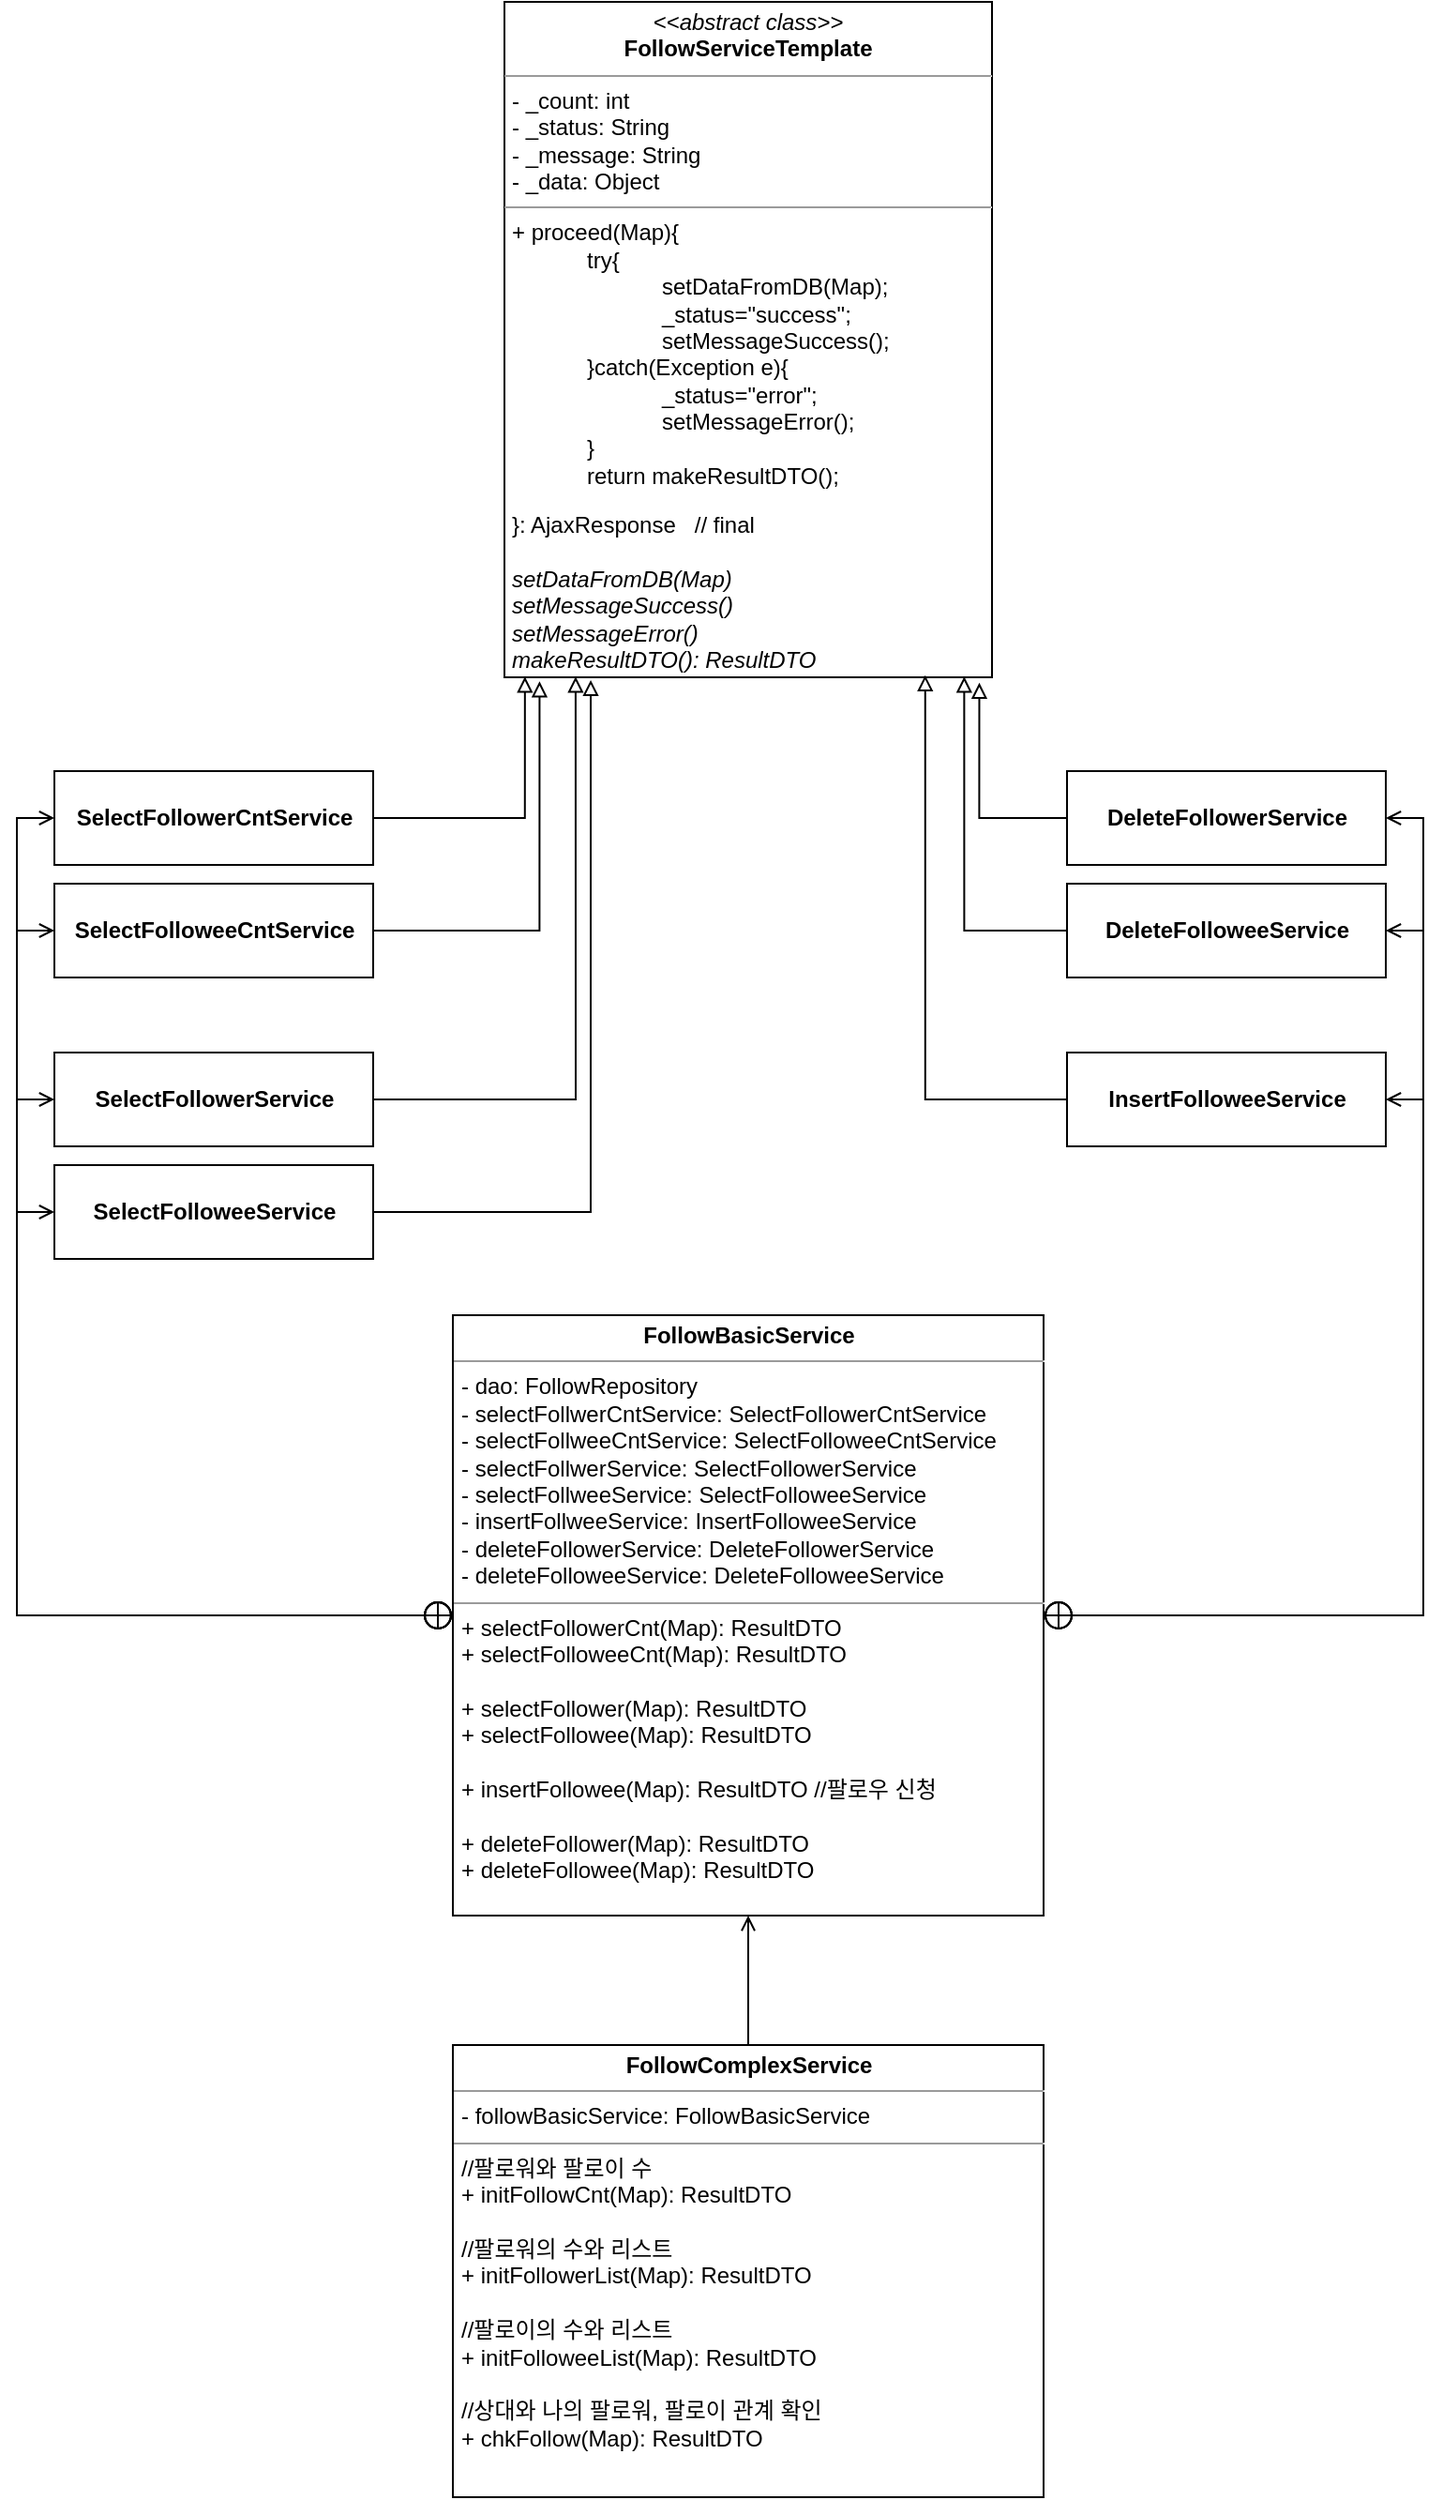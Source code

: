 <mxfile version="14.1.9" type="device"><diagram id="tgE_-90g9cEcJxLeU5Yq" name="Page-1"><mxGraphModel dx="1038" dy="548" grid="1" gridSize="10" guides="1" tooltips="1" connect="1" arrows="1" fold="1" page="1" pageScale="1" pageWidth="827" pageHeight="1169" math="0" shadow="0"><root><mxCell id="0"/><mxCell id="1" parent="0"/><mxCell id="LUC4gIejQZgFR1IMOeJY-1" value="&lt;p style=&quot;margin: 0px ; margin-top: 4px ; text-align: center&quot;&gt;&lt;i&gt;&amp;lt;&amp;lt;abstract class&amp;gt;&amp;gt;&lt;/i&gt;&lt;br&gt;&lt;b&gt;FollowServiceTemplate&lt;/b&gt;&lt;/p&gt;&lt;hr size=&quot;1&quot;&gt;&lt;p style=&quot;margin: 0px ; margin-left: 4px&quot;&gt;- _count: int&lt;br&gt;&lt;/p&gt;&lt;p style=&quot;margin: 0px ; margin-left: 4px&quot;&gt;- _status: String&lt;/p&gt;&lt;p style=&quot;margin: 0px ; margin-left: 4px&quot;&gt;- _message: String&lt;/p&gt;&lt;p style=&quot;margin: 0px ; margin-left: 4px&quot;&gt;- _data: Object&lt;/p&gt;&lt;hr size=&quot;1&quot;&gt;&lt;p style=&quot;margin: 0px ; margin-left: 4px&quot;&gt;+ proceed(Map){&lt;/p&gt;&lt;p style=&quot;margin: 0px ; margin-left: 4px&quot;&gt;&lt;/p&gt;&lt;blockquote style=&quot;margin: 0 0 0 40px ; border: none ; padding: 0px&quot;&gt;&lt;p style=&quot;margin: 0px ; margin-left: 4px&quot;&gt;try{&lt;/p&gt;&lt;/blockquote&gt;&lt;blockquote style=&quot;margin: 0 0 0 40px ; border: none ; padding: 0px&quot;&gt;&lt;blockquote style=&quot;margin: 0 0 0 40px ; border: none ; padding: 0px&quot;&gt;&lt;p style=&quot;margin: 0px ; margin-left: 4px&quot;&gt;setDataFromDB(Map);&lt;/p&gt;&lt;p style=&quot;margin: 0px ; margin-left: 4px&quot;&gt;_status=&quot;success&quot;;&lt;/p&gt;&lt;p style=&quot;margin: 0px ; margin-left: 4px&quot;&gt;setMessageSuccess();&lt;/p&gt;&lt;/blockquote&gt;&lt;/blockquote&gt;&lt;blockquote style=&quot;margin: 0 0 0 40px ; border: none ; padding: 0px&quot;&gt;&lt;p style=&quot;margin: 0px ; margin-left: 4px&quot;&gt;}catch(Exception e){&lt;/p&gt;&lt;/blockquote&gt;&lt;blockquote style=&quot;margin: 0 0 0 40px ; border: none ; padding: 0px&quot;&gt;&lt;blockquote style=&quot;margin: 0 0 0 40px ; border: none ; padding: 0px&quot;&gt;&lt;p style=&quot;margin: 0px ; margin-left: 4px&quot;&gt;_status=&quot;error&quot;;&lt;/p&gt;&lt;p style=&quot;margin: 0px ; margin-left: 4px&quot;&gt;setMessageError();&lt;/p&gt;&lt;/blockquote&gt;&lt;/blockquote&gt;&lt;blockquote style=&quot;margin: 0 0 0 40px ; border: none ; padding: 0px&quot;&gt;&lt;p style=&quot;margin: 0px ; margin-left: 4px&quot;&gt;}&lt;/p&gt;&lt;p style=&quot;margin: 0px ; margin-left: 4px&quot;&gt;return makeResultDTO();&lt;/p&gt;&lt;/blockquote&gt;&lt;p&gt;&lt;/p&gt;&lt;p style=&quot;margin: 0px ; margin-left: 4px&quot;&gt;}: AjaxResponse&amp;nbsp; &amp;nbsp;// final&lt;/p&gt;&lt;p style=&quot;margin: 0px ; margin-left: 4px&quot;&gt;&lt;br&gt;&lt;i&gt;setDataFromDB(Map)&lt;/i&gt;&lt;/p&gt;&lt;p style=&quot;margin: 0px ; margin-left: 4px&quot;&gt;&lt;i&gt;setMessageSuccess()&lt;/i&gt;&lt;/p&gt;&lt;p style=&quot;margin: 0px ; margin-left: 4px&quot;&gt;&lt;i&gt;setMessageError()&lt;/i&gt;&lt;/p&gt;&lt;p style=&quot;margin: 0px ; margin-left: 4px&quot;&gt;&lt;i&gt;makeResultDTO(): ResultDTO&lt;/i&gt;&lt;/p&gt;" style="verticalAlign=top;align=left;overflow=fill;fontSize=12;fontFamily=Helvetica;html=1;" vertex="1" parent="1"><mxGeometry x="280" y="80" width="260" height="360" as="geometry"/></mxCell><mxCell id="LUC4gIejQZgFR1IMOeJY-8" style="edgeStyle=orthogonalEdgeStyle;rounded=0;orthogonalLoop=1;jettySize=auto;html=1;endArrow=block;endFill=0;entryX=0.042;entryY=0.999;entryDx=0;entryDy=0;entryPerimeter=0;" edge="1" parent="1" source="LUC4gIejQZgFR1IMOeJY-5" target="LUC4gIejQZgFR1IMOeJY-1"><mxGeometry relative="1" as="geometry"><mxPoint x="290" y="480" as="targetPoint"/></mxGeometry></mxCell><mxCell id="LUC4gIejQZgFR1IMOeJY-5" value="&lt;b&gt;SelectFollowerCntService&lt;/b&gt;" style="html=1;" vertex="1" parent="1"><mxGeometry x="40" y="490" width="170" height="50" as="geometry"/></mxCell><mxCell id="LUC4gIejQZgFR1IMOeJY-9" style="edgeStyle=orthogonalEdgeStyle;rounded=0;orthogonalLoop=1;jettySize=auto;html=1;exitX=1;exitY=0.5;exitDx=0;exitDy=0;endArrow=block;endFill=0;entryX=0.072;entryY=1.006;entryDx=0;entryDy=0;entryPerimeter=0;" edge="1" parent="1" source="LUC4gIejQZgFR1IMOeJY-6" target="LUC4gIejQZgFR1IMOeJY-1"><mxGeometry relative="1" as="geometry"><mxPoint x="320" y="540" as="targetPoint"/></mxGeometry></mxCell><mxCell id="LUC4gIejQZgFR1IMOeJY-6" value="&lt;b&gt;SelectFolloweeCntService&lt;/b&gt;" style="html=1;" vertex="1" parent="1"><mxGeometry x="40" y="550" width="170" height="50" as="geometry"/></mxCell><mxCell id="LUC4gIejQZgFR1IMOeJY-10" style="edgeStyle=orthogonalEdgeStyle;rounded=0;orthogonalLoop=1;jettySize=auto;html=1;endArrow=block;endFill=0;entryX=0.146;entryY=0.999;entryDx=0;entryDy=0;entryPerimeter=0;" edge="1" parent="1" source="LUC4gIejQZgFR1IMOeJY-7" target="LUC4gIejQZgFR1IMOeJY-1"><mxGeometry relative="1" as="geometry"><mxPoint x="360" y="450" as="targetPoint"/></mxGeometry></mxCell><mxCell id="LUC4gIejQZgFR1IMOeJY-7" value="&lt;b&gt;SelectFollowerService&lt;/b&gt;" style="html=1;" vertex="1" parent="1"><mxGeometry x="40" y="640" width="170" height="50" as="geometry"/></mxCell><mxCell id="LUC4gIejQZgFR1IMOeJY-12" style="edgeStyle=orthogonalEdgeStyle;rounded=0;orthogonalLoop=1;jettySize=auto;html=1;entryX=0.177;entryY=1.004;entryDx=0;entryDy=0;entryPerimeter=0;endArrow=block;endFill=0;" edge="1" parent="1" source="LUC4gIejQZgFR1IMOeJY-11" target="LUC4gIejQZgFR1IMOeJY-1"><mxGeometry relative="1" as="geometry"/></mxCell><mxCell id="LUC4gIejQZgFR1IMOeJY-11" value="&lt;b&gt;SelectFolloweeService&lt;/b&gt;" style="html=1;" vertex="1" parent="1"><mxGeometry x="40" y="700" width="170" height="50" as="geometry"/></mxCell><mxCell id="LUC4gIejQZgFR1IMOeJY-20" style="edgeStyle=orthogonalEdgeStyle;rounded=0;orthogonalLoop=1;jettySize=auto;html=1;entryX=0.863;entryY=0.997;entryDx=0;entryDy=0;entryPerimeter=0;endArrow=block;endFill=0;" edge="1" parent="1" source="LUC4gIejQZgFR1IMOeJY-14" target="LUC4gIejQZgFR1IMOeJY-1"><mxGeometry relative="1" as="geometry"/></mxCell><mxCell id="LUC4gIejQZgFR1IMOeJY-14" value="&lt;b&gt;InsertFolloweeService&lt;/b&gt;" style="html=1;" vertex="1" parent="1"><mxGeometry x="580" y="640" width="170" height="50" as="geometry"/></mxCell><mxCell id="LUC4gIejQZgFR1IMOeJY-18" style="edgeStyle=orthogonalEdgeStyle;rounded=0;orthogonalLoop=1;jettySize=auto;html=1;exitX=0;exitY=0.5;exitDx=0;exitDy=0;entryX=0.974;entryY=1.008;entryDx=0;entryDy=0;entryPerimeter=0;endArrow=block;endFill=0;" edge="1" parent="1" source="LUC4gIejQZgFR1IMOeJY-16" target="LUC4gIejQZgFR1IMOeJY-1"><mxGeometry relative="1" as="geometry"/></mxCell><mxCell id="LUC4gIejQZgFR1IMOeJY-16" value="&lt;b&gt;DeleteFollowerService&lt;/b&gt;" style="html=1;" vertex="1" parent="1"><mxGeometry x="580" y="490" width="170" height="50" as="geometry"/></mxCell><mxCell id="LUC4gIejQZgFR1IMOeJY-19" style="edgeStyle=orthogonalEdgeStyle;rounded=0;orthogonalLoop=1;jettySize=auto;html=1;exitX=0;exitY=0.5;exitDx=0;exitDy=0;entryX=0.943;entryY=0.999;entryDx=0;entryDy=0;entryPerimeter=0;endArrow=block;endFill=0;" edge="1" parent="1" source="LUC4gIejQZgFR1IMOeJY-17" target="LUC4gIejQZgFR1IMOeJY-1"><mxGeometry relative="1" as="geometry"/></mxCell><mxCell id="LUC4gIejQZgFR1IMOeJY-17" value="&lt;b&gt;DeleteFolloweeService&lt;/b&gt;" style="html=1;" vertex="1" parent="1"><mxGeometry x="580" y="550" width="170" height="50" as="geometry"/></mxCell><mxCell id="LUC4gIejQZgFR1IMOeJY-26" style="edgeStyle=orthogonalEdgeStyle;rounded=0;orthogonalLoop=1;jettySize=auto;html=1;startArrow=circlePlus;startFill=0;endArrow=open;endFill=0;entryX=1;entryY=0.5;entryDx=0;entryDy=0;" edge="1" parent="1" source="LUC4gIejQZgFR1IMOeJY-21" target="LUC4gIejQZgFR1IMOeJY-14"><mxGeometry relative="1" as="geometry"><mxPoint x="700" y="750" as="targetPoint"/></mxGeometry></mxCell><mxCell id="LUC4gIejQZgFR1IMOeJY-28" style="edgeStyle=orthogonalEdgeStyle;rounded=0;orthogonalLoop=1;jettySize=auto;html=1;entryX=0;entryY=0.5;entryDx=0;entryDy=0;startArrow=circlePlus;startFill=0;endArrow=open;endFill=0;" edge="1" parent="1" source="LUC4gIejQZgFR1IMOeJY-21" target="LUC4gIejQZgFR1IMOeJY-7"><mxGeometry relative="1" as="geometry"/></mxCell><mxCell id="LUC4gIejQZgFR1IMOeJY-29" style="edgeStyle=orthogonalEdgeStyle;rounded=0;orthogonalLoop=1;jettySize=auto;html=1;entryX=0;entryY=0.5;entryDx=0;entryDy=0;startArrow=circlePlus;startFill=0;endArrow=open;endFill=0;" edge="1" parent="1" source="LUC4gIejQZgFR1IMOeJY-21" target="LUC4gIejQZgFR1IMOeJY-6"><mxGeometry relative="1" as="geometry"/></mxCell><mxCell id="LUC4gIejQZgFR1IMOeJY-30" style="edgeStyle=orthogonalEdgeStyle;rounded=0;orthogonalLoop=1;jettySize=auto;html=1;entryX=0;entryY=0.5;entryDx=0;entryDy=0;startArrow=circlePlus;startFill=0;endArrow=open;endFill=0;" edge="1" parent="1" source="LUC4gIejQZgFR1IMOeJY-21" target="LUC4gIejQZgFR1IMOeJY-5"><mxGeometry relative="1" as="geometry"/></mxCell><mxCell id="LUC4gIejQZgFR1IMOeJY-31" style="edgeStyle=orthogonalEdgeStyle;rounded=0;orthogonalLoop=1;jettySize=auto;html=1;entryX=1;entryY=0.5;entryDx=0;entryDy=0;startArrow=circlePlus;startFill=0;endArrow=open;endFill=0;" edge="1" parent="1" source="LUC4gIejQZgFR1IMOeJY-21" target="LUC4gIejQZgFR1IMOeJY-17"><mxGeometry relative="1" as="geometry"/></mxCell><mxCell id="LUC4gIejQZgFR1IMOeJY-32" style="edgeStyle=orthogonalEdgeStyle;rounded=0;orthogonalLoop=1;jettySize=auto;html=1;entryX=1;entryY=0.5;entryDx=0;entryDy=0;startArrow=circlePlus;startFill=0;endArrow=open;endFill=0;" edge="1" parent="1" source="LUC4gIejQZgFR1IMOeJY-21" target="LUC4gIejQZgFR1IMOeJY-16"><mxGeometry relative="1" as="geometry"/></mxCell><mxCell id="LUC4gIejQZgFR1IMOeJY-33" style="edgeStyle=orthogonalEdgeStyle;rounded=0;orthogonalLoop=1;jettySize=auto;html=1;entryX=0;entryY=0.5;entryDx=0;entryDy=0;startArrow=circlePlus;startFill=0;endArrow=open;endFill=0;" edge="1" parent="1" source="LUC4gIejQZgFR1IMOeJY-21" target="LUC4gIejQZgFR1IMOeJY-11"><mxGeometry relative="1" as="geometry"/></mxCell><mxCell id="LUC4gIejQZgFR1IMOeJY-21" value="&lt;p style=&quot;margin: 0px ; margin-top: 4px ; text-align: center&quot;&gt;&lt;b&gt;FollowBasicService&lt;/b&gt;&lt;/p&gt;&lt;hr size=&quot;1&quot;&gt;&lt;p style=&quot;margin: 0px ; margin-left: 4px&quot;&gt;- dao: FollowRepository&lt;/p&gt;&lt;p style=&quot;margin: 0px ; margin-left: 4px&quot;&gt;- selectFollwerCntService: SelectFollowerCntService&lt;br&gt;&lt;/p&gt;&lt;p style=&quot;margin: 0px ; margin-left: 4px&quot;&gt;- selectFollweeCntService: SelectFolloweeCntService&lt;br&gt;&lt;/p&gt;&lt;p style=&quot;margin: 0px ; margin-left: 4px&quot;&gt;- selectFollwerService: SelectFollowerService&lt;br&gt;&lt;/p&gt;&lt;p style=&quot;margin: 0px ; margin-left: 4px&quot;&gt;- selectFollweeService: SelectFolloweeService&lt;br&gt;&lt;/p&gt;&lt;p style=&quot;margin: 0px ; margin-left: 4px&quot;&gt;- insertFollweeService: InsertFolloweeService&lt;br&gt;&lt;/p&gt;&lt;p style=&quot;margin: 0px ; margin-left: 4px&quot;&gt;- deleteFollowerService: DeleteFollowerService&lt;/p&gt;&lt;p style=&quot;margin: 0px ; margin-left: 4px&quot;&gt;- deleteFolloweeService: DeleteFolloweeService&lt;/p&gt;&lt;hr size=&quot;1&quot;&gt;&lt;p style=&quot;margin: 0px ; margin-left: 4px&quot;&gt;+ selectFollowerCnt(Map): ResultDTO&lt;/p&gt;&lt;p style=&quot;margin: 0px ; margin-left: 4px&quot;&gt;+ selectFolloweeCnt(Map): ResultDTO&lt;br&gt;&lt;/p&gt;&lt;p style=&quot;margin: 0px ; margin-left: 4px&quot;&gt;&lt;br&gt;&lt;/p&gt;&lt;p style=&quot;margin: 0px ; margin-left: 4px&quot;&gt;+ selectFollower(Map): ResultDTO&lt;br&gt;&lt;/p&gt;&lt;p style=&quot;margin: 0px ; margin-left: 4px&quot;&gt;+ selectFollowee(Map): ResultDTO&lt;br&gt;&lt;/p&gt;&lt;p style=&quot;margin: 0px ; margin-left: 4px&quot;&gt;&lt;br&gt;&lt;/p&gt;&lt;p style=&quot;margin: 0px ; margin-left: 4px&quot;&gt;+ insertFollowee(Map): ResultDTO //팔로우 신청&lt;br&gt;&lt;/p&gt;&lt;p style=&quot;margin: 0px ; margin-left: 4px&quot;&gt;&lt;br&gt;&lt;/p&gt;&lt;p style=&quot;margin: 0px ; margin-left: 4px&quot;&gt;+ deleteFollower(Map): ResultDTO&lt;br&gt;&lt;/p&gt;&lt;p style=&quot;margin: 0px ; margin-left: 4px&quot;&gt;+ deleteFollowee(Map): ResultDTO&lt;/p&gt;" style="verticalAlign=top;align=left;overflow=fill;fontSize=12;fontFamily=Helvetica;html=1;" vertex="1" parent="1"><mxGeometry x="252.5" y="780" width="315" height="320" as="geometry"/></mxCell><mxCell id="LUC4gIejQZgFR1IMOeJY-36" style="edgeStyle=orthogonalEdgeStyle;rounded=0;orthogonalLoop=1;jettySize=auto;html=1;entryX=0.5;entryY=1;entryDx=0;entryDy=0;startArrow=none;startFill=0;endArrow=open;endFill=0;" edge="1" parent="1" source="LUC4gIejQZgFR1IMOeJY-34" target="LUC4gIejQZgFR1IMOeJY-21"><mxGeometry relative="1" as="geometry"/></mxCell><mxCell id="LUC4gIejQZgFR1IMOeJY-34" value="&lt;p style=&quot;margin: 0px ; margin-top: 4px ; text-align: center&quot;&gt;&lt;b&gt;FollowComplexService&lt;/b&gt;&lt;/p&gt;&lt;hr size=&quot;1&quot;&gt;&lt;p style=&quot;margin: 0px ; margin-left: 4px&quot;&gt;- followBasicService: FollowBasicService&lt;/p&gt;&lt;hr size=&quot;1&quot;&gt;&lt;p style=&quot;margin: 0px ; margin-left: 4px&quot;&gt;//팔로워와 팔로이 수&lt;br&gt;&lt;/p&gt;&lt;p style=&quot;margin: 0px ; margin-left: 4px&quot;&gt;+ initFollowCnt(Map): ResultDTO&amp;nbsp;&lt;/p&gt;&lt;p style=&quot;margin: 0px ; margin-left: 4px&quot;&gt;&lt;br&gt;&lt;/p&gt;&lt;p style=&quot;margin: 0px ; margin-left: 4px&quot;&gt;//팔로워의 수와 리스트&lt;/p&gt;&lt;p style=&quot;margin: 0px ; margin-left: 4px&quot;&gt;+ initFollowerList(Map): ResultDTO&lt;/p&gt;&lt;p style=&quot;margin: 0px ; margin-left: 4px&quot;&gt;&lt;br&gt;&lt;/p&gt;&lt;p style=&quot;margin: 0px ; margin-left: 4px&quot;&gt;//팔로이의 수와 리스트&lt;/p&gt;&lt;p style=&quot;margin: 0px ; margin-left: 4px&quot;&gt;+ initFolloweeList(Map): ResultDTO&lt;/p&gt;&lt;p style=&quot;margin: 0px ; margin-left: 4px&quot;&gt;&lt;br&gt;&lt;/p&gt;&lt;p style=&quot;margin: 0px ; margin-left: 4px&quot;&gt;//상대와 나의 팔로워, 팔로이 관계 확인&lt;/p&gt;&lt;p style=&quot;margin: 0px ; margin-left: 4px&quot;&gt;+ chkFollow(Map): ResultDTO&lt;/p&gt;&lt;p style=&quot;margin: 0px ; margin-left: 4px&quot;&gt;&lt;br&gt;&lt;/p&gt;" style="verticalAlign=top;align=left;overflow=fill;fontSize=12;fontFamily=Helvetica;html=1;" vertex="1" parent="1"><mxGeometry x="252.5" y="1169" width="315" height="241" as="geometry"/></mxCell></root></mxGraphModel></diagram></mxfile>